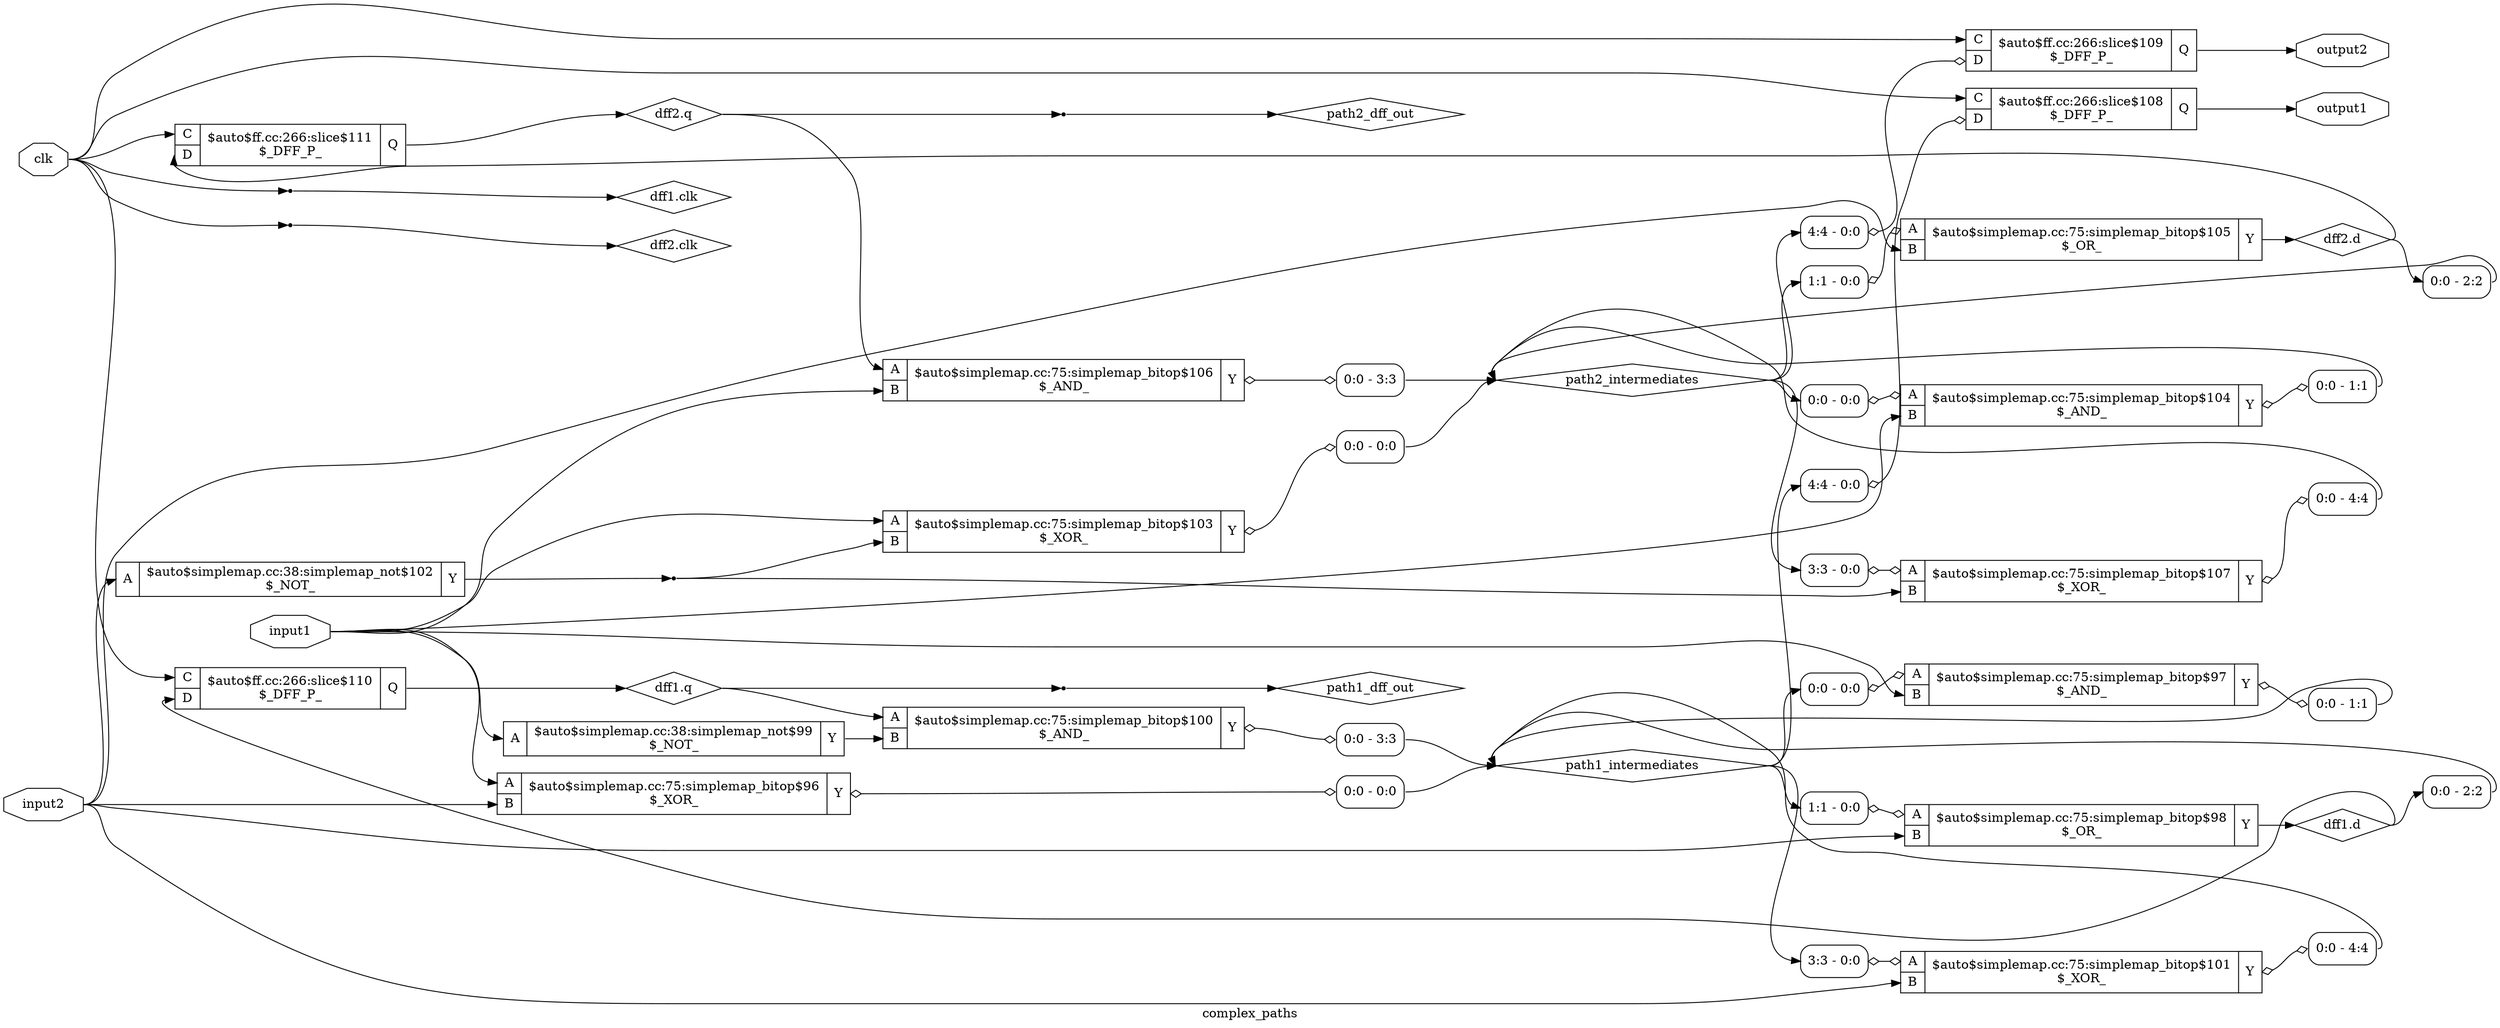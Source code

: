 digraph "complex_paths" {
label="complex_paths";
rankdir="LR";
remincross=true;
n3 [ shape=octagon, label="clk", color="black", fontcolor="black" ];
n4 [ shape=diamond, label="dff1.clk", color="black", fontcolor="black" ];
n5 [ shape=diamond, label="dff1.d", color="black", fontcolor="black" ];
n6 [ shape=diamond, label="dff1.q", color="black", fontcolor="black" ];
n7 [ shape=diamond, label="dff2.clk", color="black", fontcolor="black" ];
n8 [ shape=diamond, label="dff2.d", color="black", fontcolor="black" ];
n9 [ shape=diamond, label="dff2.q", color="black", fontcolor="black" ];
n10 [ shape=octagon, label="input1", color="black", fontcolor="black" ];
n11 [ shape=octagon, label="input2", color="black", fontcolor="black" ];
n12 [ shape=octagon, label="output1", color="black", fontcolor="black" ];
n13 [ shape=octagon, label="output2", color="black", fontcolor="black" ];
n14 [ shape=diamond, label="path1_dff_out", color="black", fontcolor="black" ];
n15 [ shape=diamond, label="path1_intermediates", color="black", fontcolor="black" ];
n16 [ shape=diamond, label="path2_dff_out", color="black", fontcolor="black" ];
n17 [ shape=diamond, label="path2_intermediates", color="black", fontcolor="black" ];
c21 [ shape=record, label="{{<p18> C|<p19> D}|$auto$ff.cc:266:slice$108\n$_DFF_P_|{<p20> Q}}",  ];
x0 [ shape=record, style=rounded, label="<s0> 4:4 - 0:0 ", color="black", fontcolor="black" ];
x0:e -> c21:p19:w [arrowhead=odiamond, arrowtail=odiamond, dir=both, color="black", fontcolor="black", label=""];
c22 [ shape=record, label="{{<p18> C|<p19> D}|$auto$ff.cc:266:slice$109\n$_DFF_P_|{<p20> Q}}",  ];
x1 [ shape=record, style=rounded, label="<s0> 4:4 - 0:0 ", color="black", fontcolor="black" ];
x1:e -> c22:p19:w [arrowhead=odiamond, arrowtail=odiamond, dir=both, color="black", fontcolor="black", label=""];
c23 [ shape=record, label="{{<p18> C|<p19> D}|$auto$ff.cc:266:slice$110\n$_DFF_P_|{<p20> Q}}",  ];
c24 [ shape=record, label="{{<p18> C|<p19> D}|$auto$ff.cc:266:slice$111\n$_DFF_P_|{<p20> Q}}",  ];
c27 [ shape=record, label="{{<p25> A}|$auto$simplemap.cc:38:simplemap_not$102\n$_NOT_|{<p26> Y}}",  ];
c28 [ shape=record, label="{{<p25> A}|$auto$simplemap.cc:38:simplemap_not$99\n$_NOT_|{<p26> Y}}",  ];
c30 [ shape=record, label="{{<p25> A|<p29> B}|$auto$simplemap.cc:75:simplemap_bitop$100\n$_AND_|{<p26> Y}}",  ];
x2 [ shape=record, style=rounded, label="<s0> 0:0 - 3:3 ", color="black", fontcolor="black" ];
c30:p26:e -> x2:w [arrowhead=odiamond, arrowtail=odiamond, dir=both, color="black", fontcolor="black", label=""];
c31 [ shape=record, label="{{<p25> A|<p29> B}|$auto$simplemap.cc:75:simplemap_bitop$101\n$_XOR_|{<p26> Y}}",  ];
x3 [ shape=record, style=rounded, label="<s0> 3:3 - 0:0 ", color="black", fontcolor="black" ];
x3:e -> c31:p25:w [arrowhead=odiamond, arrowtail=odiamond, dir=both, color="black", fontcolor="black", label=""];
x4 [ shape=record, style=rounded, label="<s0> 0:0 - 4:4 ", color="black", fontcolor="black" ];
c31:p26:e -> x4:w [arrowhead=odiamond, arrowtail=odiamond, dir=both, color="black", fontcolor="black", label=""];
c32 [ shape=record, label="{{<p25> A|<p29> B}|$auto$simplemap.cc:75:simplemap_bitop$103\n$_XOR_|{<p26> Y}}",  ];
x5 [ shape=record, style=rounded, label="<s0> 0:0 - 0:0 ", color="black", fontcolor="black" ];
c32:p26:e -> x5:w [arrowhead=odiamond, arrowtail=odiamond, dir=both, color="black", fontcolor="black", label=""];
c33 [ shape=record, label="{{<p25> A|<p29> B}|$auto$simplemap.cc:75:simplemap_bitop$104\n$_AND_|{<p26> Y}}",  ];
x6 [ shape=record, style=rounded, label="<s0> 0:0 - 0:0 ", color="black", fontcolor="black" ];
x6:e -> c33:p25:w [arrowhead=odiamond, arrowtail=odiamond, dir=both, color="black", fontcolor="black", label=""];
x7 [ shape=record, style=rounded, label="<s0> 0:0 - 1:1 ", color="black", fontcolor="black" ];
c33:p26:e -> x7:w [arrowhead=odiamond, arrowtail=odiamond, dir=both, color="black", fontcolor="black", label=""];
c34 [ shape=record, label="{{<p25> A|<p29> B}|$auto$simplemap.cc:75:simplemap_bitop$105\n$_OR_|{<p26> Y}}",  ];
x8 [ shape=record, style=rounded, label="<s0> 1:1 - 0:0 ", color="black", fontcolor="black" ];
x8:e -> c34:p25:w [arrowhead=odiamond, arrowtail=odiamond, dir=both, color="black", fontcolor="black", label=""];
c35 [ shape=record, label="{{<p25> A|<p29> B}|$auto$simplemap.cc:75:simplemap_bitop$106\n$_AND_|{<p26> Y}}",  ];
x9 [ shape=record, style=rounded, label="<s0> 0:0 - 3:3 ", color="black", fontcolor="black" ];
c35:p26:e -> x9:w [arrowhead=odiamond, arrowtail=odiamond, dir=both, color="black", fontcolor="black", label=""];
c36 [ shape=record, label="{{<p25> A|<p29> B}|$auto$simplemap.cc:75:simplemap_bitop$107\n$_XOR_|{<p26> Y}}",  ];
x10 [ shape=record, style=rounded, label="<s0> 3:3 - 0:0 ", color="black", fontcolor="black" ];
x10:e -> c36:p25:w [arrowhead=odiamond, arrowtail=odiamond, dir=both, color="black", fontcolor="black", label=""];
x11 [ shape=record, style=rounded, label="<s0> 0:0 - 4:4 ", color="black", fontcolor="black" ];
c36:p26:e -> x11:w [arrowhead=odiamond, arrowtail=odiamond, dir=both, color="black", fontcolor="black", label=""];
c37 [ shape=record, label="{{<p25> A|<p29> B}|$auto$simplemap.cc:75:simplemap_bitop$96\n$_XOR_|{<p26> Y}}",  ];
x12 [ shape=record, style=rounded, label="<s0> 0:0 - 0:0 ", color="black", fontcolor="black" ];
c37:p26:e -> x12:w [arrowhead=odiamond, arrowtail=odiamond, dir=both, color="black", fontcolor="black", label=""];
c38 [ shape=record, label="{{<p25> A|<p29> B}|$auto$simplemap.cc:75:simplemap_bitop$97\n$_AND_|{<p26> Y}}",  ];
x13 [ shape=record, style=rounded, label="<s0> 0:0 - 0:0 ", color="black", fontcolor="black" ];
x13:e -> c38:p25:w [arrowhead=odiamond, arrowtail=odiamond, dir=both, color="black", fontcolor="black", label=""];
x14 [ shape=record, style=rounded, label="<s0> 0:0 - 1:1 ", color="black", fontcolor="black" ];
c38:p26:e -> x14:w [arrowhead=odiamond, arrowtail=odiamond, dir=both, color="black", fontcolor="black", label=""];
c39 [ shape=record, label="{{<p25> A|<p29> B}|$auto$simplemap.cc:75:simplemap_bitop$98\n$_OR_|{<p26> Y}}",  ];
x15 [ shape=record, style=rounded, label="<s0> 1:1 - 0:0 ", color="black", fontcolor="black" ];
x15:e -> c39:p25:w [arrowhead=odiamond, arrowtail=odiamond, dir=both, color="black", fontcolor="black", label=""];
x16 [shape=point, ];
x17 [shape=point, ];
x18 [shape=point, ];
x19 [ shape=record, style=rounded, label="<s0> 0:0 - 2:2 ", color="black", fontcolor="black" ];
x20 [shape=point, ];
x21 [ shape=record, style=rounded, label="<s0> 0:0 - 2:2 ", color="black", fontcolor="black" ];
c28:p26:e -> c30:p29:w [color="black", fontcolor="black", label=""];
n10:e -> c28:p25:w [color="black", fontcolor="black", label=""];
n10:e -> c32:p25:w [color="black", fontcolor="black", label=""];
n10:e -> c33:p29:w [color="black", fontcolor="black", label=""];
n10:e -> c35:p29:w [color="black", fontcolor="black", label=""];
n10:e -> c37:p25:w [color="black", fontcolor="black", label=""];
n10:e -> c38:p29:w [color="black", fontcolor="black", label=""];
n11:e -> c27:p25:w [color="black", fontcolor="black", label=""];
n11:e -> c31:p29:w [color="black", fontcolor="black", label=""];
n11:e -> c34:p29:w [color="black", fontcolor="black", label=""];
n11:e -> c37:p29:w [color="black", fontcolor="black", label=""];
n11:e -> c39:p29:w [color="black", fontcolor="black", label=""];
c21:p20:e -> n12:w [color="black", fontcolor="black", label=""];
c22:p20:e -> n13:w [color="black", fontcolor="black", label=""];
x18:e -> n14:w [color="black", fontcolor="black", label=""];
x12:s0:e -> n15:w [color="black", fontcolor="black", label=""];
x14:s0:e -> n15:w [color="black", fontcolor="black", label=""];
x19:s0:e -> n15:w [color="black", fontcolor="black", label=""];
x2:s0:e -> n15:w [color="black", fontcolor="black", label=""];
x4:s0:e -> n15:w [color="black", fontcolor="black", label=""];
n15:e -> x0:s0:w [color="black", fontcolor="black", label=""];
n15:e -> x13:s0:w [color="black", fontcolor="black", label=""];
n15:e -> x15:s0:w [color="black", fontcolor="black", label=""];
n15:e -> x3:s0:w [color="black", fontcolor="black", label=""];
x20:e -> n16:w [color="black", fontcolor="black", label=""];
x11:s0:e -> n17:w [color="black", fontcolor="black", label=""];
x21:s0:e -> n17:w [color="black", fontcolor="black", label=""];
x5:s0:e -> n17:w [color="black", fontcolor="black", label=""];
x7:s0:e -> n17:w [color="black", fontcolor="black", label=""];
x9:s0:e -> n17:w [color="black", fontcolor="black", label=""];
n17:e -> x10:s0:w [color="black", fontcolor="black", label=""];
n17:e -> x1:s0:w [color="black", fontcolor="black", label=""];
n17:e -> x6:s0:w [color="black", fontcolor="black", label=""];
n17:e -> x8:s0:w [color="black", fontcolor="black", label=""];
n2 [ shape=point ];
c27:p26:e -> n2:w [color="black", fontcolor="black", label=""];
n2:e -> c32:p29:w [color="black", fontcolor="black", label=""];
n2:e -> c36:p29:w [color="black", fontcolor="black", label=""];
n3:e -> c21:p18:w [color="black", fontcolor="black", label=""];
n3:e -> c22:p18:w [color="black", fontcolor="black", label=""];
n3:e -> c23:p18:w [color="black", fontcolor="black", label=""];
n3:e -> c24:p18:w [color="black", fontcolor="black", label=""];
n3:e -> x16:w [color="black", fontcolor="black", label=""];
n3:e -> x17:w [color="black", fontcolor="black", label=""];
x16:e -> n4:w [color="black", fontcolor="black", label=""];
c39:p26:e -> n5:w [color="black", fontcolor="black", label=""];
n5:e -> c23:p19:w [color="black", fontcolor="black", label=""];
n5:e -> x19:w [color="black", fontcolor="black", label=""];
c23:p20:e -> n6:w [color="black", fontcolor="black", label=""];
n6:e -> c30:p25:w [color="black", fontcolor="black", label=""];
n6:e -> x18:w [color="black", fontcolor="black", label=""];
x17:e -> n7:w [color="black", fontcolor="black", label=""];
c34:p26:e -> n8:w [color="black", fontcolor="black", label=""];
n8:e -> c24:p19:w [color="black", fontcolor="black", label=""];
n8:e -> x21:w [color="black", fontcolor="black", label=""];
c24:p20:e -> n9:w [color="black", fontcolor="black", label=""];
n9:e -> c35:p25:w [color="black", fontcolor="black", label=""];
n9:e -> x20:w [color="black", fontcolor="black", label=""];
}
